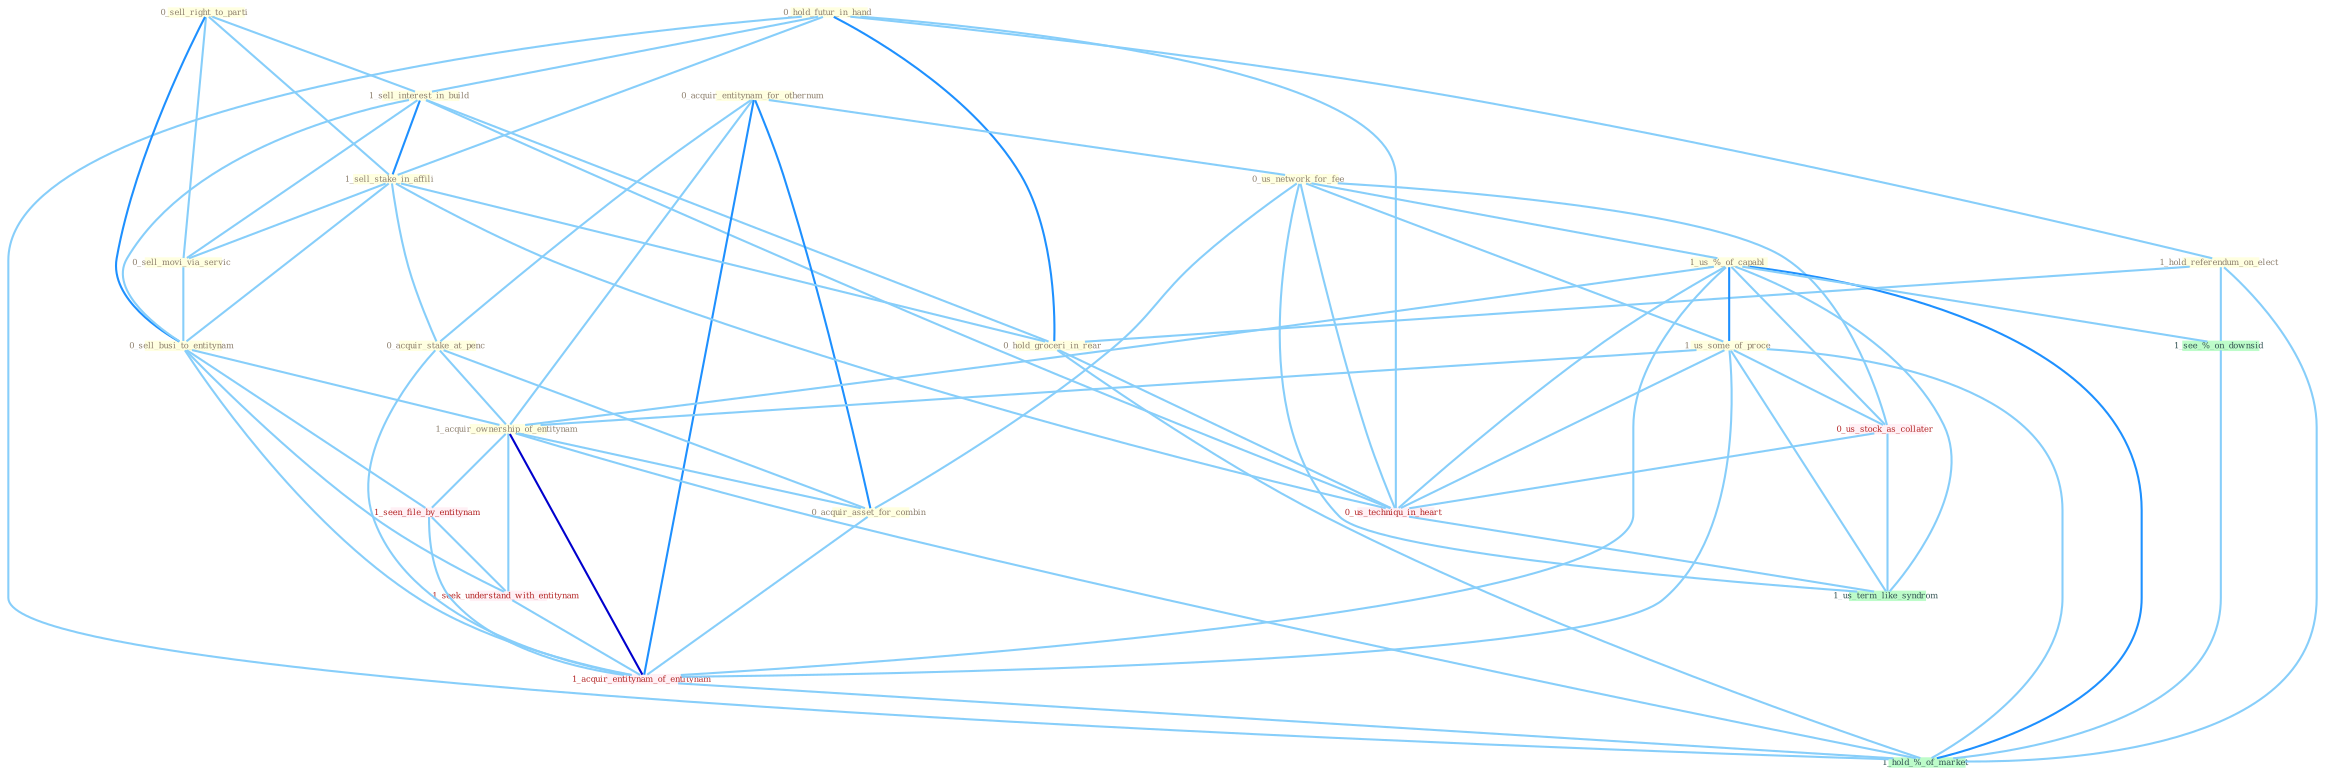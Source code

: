 Graph G{ 
    node
    [shape=polygon,style=filled,width=.5,height=.06,color="#BDFCC9",fixedsize=true,fontsize=4,
    fontcolor="#2f4f4f"];
    {node
    [color="#ffffe0", fontcolor="#8b7d6b"] "0_hold_futur_in_hand " "0_sell_right_to_parti " "1_hold_referendum_on_elect " "1_sell_interest_in_build " "0_acquir_entitynam_for_othernum " "0_us_network_for_fee " "1_sell_stake_in_affili " "1_us_%_of_capabl " "0_sell_movi_via_servic " "0_hold_groceri_in_rear " "1_us_some_of_proce " "0_sell_busi_to_entitynam " "0_acquir_stake_at_penc " "1_acquir_ownership_of_entitynam " "0_acquir_asset_for_combin "}
{node [color="#fff0f5", fontcolor="#b22222"] "1_seen_file_by_entitynam " "0_us_stock_as_collater " "1_seek_understand_with_entitynam " "1_acquir_entitynam_of_entitynam " "0_us_techniqu_in_heart "}
edge [color="#B0E2FF"];

	"0_hold_futur_in_hand " -- "1_hold_referendum_on_elect " [w="1", color="#87cefa" ];
	"0_hold_futur_in_hand " -- "1_sell_interest_in_build " [w="1", color="#87cefa" ];
	"0_hold_futur_in_hand " -- "1_sell_stake_in_affili " [w="1", color="#87cefa" ];
	"0_hold_futur_in_hand " -- "0_hold_groceri_in_rear " [w="2", color="#1e90ff" , len=0.8];
	"0_hold_futur_in_hand " -- "0_us_techniqu_in_heart " [w="1", color="#87cefa" ];
	"0_hold_futur_in_hand " -- "1_hold_%_of_market " [w="1", color="#87cefa" ];
	"0_sell_right_to_parti " -- "1_sell_interest_in_build " [w="1", color="#87cefa" ];
	"0_sell_right_to_parti " -- "1_sell_stake_in_affili " [w="1", color="#87cefa" ];
	"0_sell_right_to_parti " -- "0_sell_movi_via_servic " [w="1", color="#87cefa" ];
	"0_sell_right_to_parti " -- "0_sell_busi_to_entitynam " [w="2", color="#1e90ff" , len=0.8];
	"1_hold_referendum_on_elect " -- "0_hold_groceri_in_rear " [w="1", color="#87cefa" ];
	"1_hold_referendum_on_elect " -- "1_see_%_on_downsid " [w="1", color="#87cefa" ];
	"1_hold_referendum_on_elect " -- "1_hold_%_of_market " [w="1", color="#87cefa" ];
	"1_sell_interest_in_build " -- "1_sell_stake_in_affili " [w="2", color="#1e90ff" , len=0.8];
	"1_sell_interest_in_build " -- "0_sell_movi_via_servic " [w="1", color="#87cefa" ];
	"1_sell_interest_in_build " -- "0_hold_groceri_in_rear " [w="1", color="#87cefa" ];
	"1_sell_interest_in_build " -- "0_sell_busi_to_entitynam " [w="1", color="#87cefa" ];
	"1_sell_interest_in_build " -- "0_us_techniqu_in_heart " [w="1", color="#87cefa" ];
	"0_acquir_entitynam_for_othernum " -- "0_us_network_for_fee " [w="1", color="#87cefa" ];
	"0_acquir_entitynam_for_othernum " -- "0_acquir_stake_at_penc " [w="1", color="#87cefa" ];
	"0_acquir_entitynam_for_othernum " -- "1_acquir_ownership_of_entitynam " [w="1", color="#87cefa" ];
	"0_acquir_entitynam_for_othernum " -- "0_acquir_asset_for_combin " [w="2", color="#1e90ff" , len=0.8];
	"0_acquir_entitynam_for_othernum " -- "1_acquir_entitynam_of_entitynam " [w="2", color="#1e90ff" , len=0.8];
	"0_us_network_for_fee " -- "1_us_%_of_capabl " [w="1", color="#87cefa" ];
	"0_us_network_for_fee " -- "1_us_some_of_proce " [w="1", color="#87cefa" ];
	"0_us_network_for_fee " -- "0_acquir_asset_for_combin " [w="1", color="#87cefa" ];
	"0_us_network_for_fee " -- "0_us_stock_as_collater " [w="1", color="#87cefa" ];
	"0_us_network_for_fee " -- "0_us_techniqu_in_heart " [w="1", color="#87cefa" ];
	"0_us_network_for_fee " -- "1_us_term_like_syndrom " [w="1", color="#87cefa" ];
	"1_sell_stake_in_affili " -- "0_sell_movi_via_servic " [w="1", color="#87cefa" ];
	"1_sell_stake_in_affili " -- "0_hold_groceri_in_rear " [w="1", color="#87cefa" ];
	"1_sell_stake_in_affili " -- "0_sell_busi_to_entitynam " [w="1", color="#87cefa" ];
	"1_sell_stake_in_affili " -- "0_acquir_stake_at_penc " [w="1", color="#87cefa" ];
	"1_sell_stake_in_affili " -- "0_us_techniqu_in_heart " [w="1", color="#87cefa" ];
	"1_us_%_of_capabl " -- "1_us_some_of_proce " [w="2", color="#1e90ff" , len=0.8];
	"1_us_%_of_capabl " -- "1_acquir_ownership_of_entitynam " [w="1", color="#87cefa" ];
	"1_us_%_of_capabl " -- "0_us_stock_as_collater " [w="1", color="#87cefa" ];
	"1_us_%_of_capabl " -- "1_acquir_entitynam_of_entitynam " [w="1", color="#87cefa" ];
	"1_us_%_of_capabl " -- "0_us_techniqu_in_heart " [w="1", color="#87cefa" ];
	"1_us_%_of_capabl " -- "1_see_%_on_downsid " [w="1", color="#87cefa" ];
	"1_us_%_of_capabl " -- "1_us_term_like_syndrom " [w="1", color="#87cefa" ];
	"1_us_%_of_capabl " -- "1_hold_%_of_market " [w="2", color="#1e90ff" , len=0.8];
	"0_sell_movi_via_servic " -- "0_sell_busi_to_entitynam " [w="1", color="#87cefa" ];
	"0_hold_groceri_in_rear " -- "0_us_techniqu_in_heart " [w="1", color="#87cefa" ];
	"0_hold_groceri_in_rear " -- "1_hold_%_of_market " [w="1", color="#87cefa" ];
	"1_us_some_of_proce " -- "1_acquir_ownership_of_entitynam " [w="1", color="#87cefa" ];
	"1_us_some_of_proce " -- "0_us_stock_as_collater " [w="1", color="#87cefa" ];
	"1_us_some_of_proce " -- "1_acquir_entitynam_of_entitynam " [w="1", color="#87cefa" ];
	"1_us_some_of_proce " -- "0_us_techniqu_in_heart " [w="1", color="#87cefa" ];
	"1_us_some_of_proce " -- "1_us_term_like_syndrom " [w="1", color="#87cefa" ];
	"1_us_some_of_proce " -- "1_hold_%_of_market " [w="1", color="#87cefa" ];
	"0_sell_busi_to_entitynam " -- "1_acquir_ownership_of_entitynam " [w="1", color="#87cefa" ];
	"0_sell_busi_to_entitynam " -- "1_seen_file_by_entitynam " [w="1", color="#87cefa" ];
	"0_sell_busi_to_entitynam " -- "1_seek_understand_with_entitynam " [w="1", color="#87cefa" ];
	"0_sell_busi_to_entitynam " -- "1_acquir_entitynam_of_entitynam " [w="1", color="#87cefa" ];
	"0_acquir_stake_at_penc " -- "1_acquir_ownership_of_entitynam " [w="1", color="#87cefa" ];
	"0_acquir_stake_at_penc " -- "0_acquir_asset_for_combin " [w="1", color="#87cefa" ];
	"0_acquir_stake_at_penc " -- "1_acquir_entitynam_of_entitynam " [w="1", color="#87cefa" ];
	"1_acquir_ownership_of_entitynam " -- "0_acquir_asset_for_combin " [w="1", color="#87cefa" ];
	"1_acquir_ownership_of_entitynam " -- "1_seen_file_by_entitynam " [w="1", color="#87cefa" ];
	"1_acquir_ownership_of_entitynam " -- "1_seek_understand_with_entitynam " [w="1", color="#87cefa" ];
	"1_acquir_ownership_of_entitynam " -- "1_acquir_entitynam_of_entitynam " [w="3", color="#0000cd" , len=0.6];
	"1_acquir_ownership_of_entitynam " -- "1_hold_%_of_market " [w="1", color="#87cefa" ];
	"0_acquir_asset_for_combin " -- "1_acquir_entitynam_of_entitynam " [w="1", color="#87cefa" ];
	"1_seen_file_by_entitynam " -- "1_seek_understand_with_entitynam " [w="1", color="#87cefa" ];
	"1_seen_file_by_entitynam " -- "1_acquir_entitynam_of_entitynam " [w="1", color="#87cefa" ];
	"0_us_stock_as_collater " -- "0_us_techniqu_in_heart " [w="1", color="#87cefa" ];
	"0_us_stock_as_collater " -- "1_us_term_like_syndrom " [w="1", color="#87cefa" ];
	"1_seek_understand_with_entitynam " -- "1_acquir_entitynam_of_entitynam " [w="1", color="#87cefa" ];
	"1_acquir_entitynam_of_entitynam " -- "1_hold_%_of_market " [w="1", color="#87cefa" ];
	"0_us_techniqu_in_heart " -- "1_us_term_like_syndrom " [w="1", color="#87cefa" ];
	"1_see_%_on_downsid " -- "1_hold_%_of_market " [w="1", color="#87cefa" ];
}